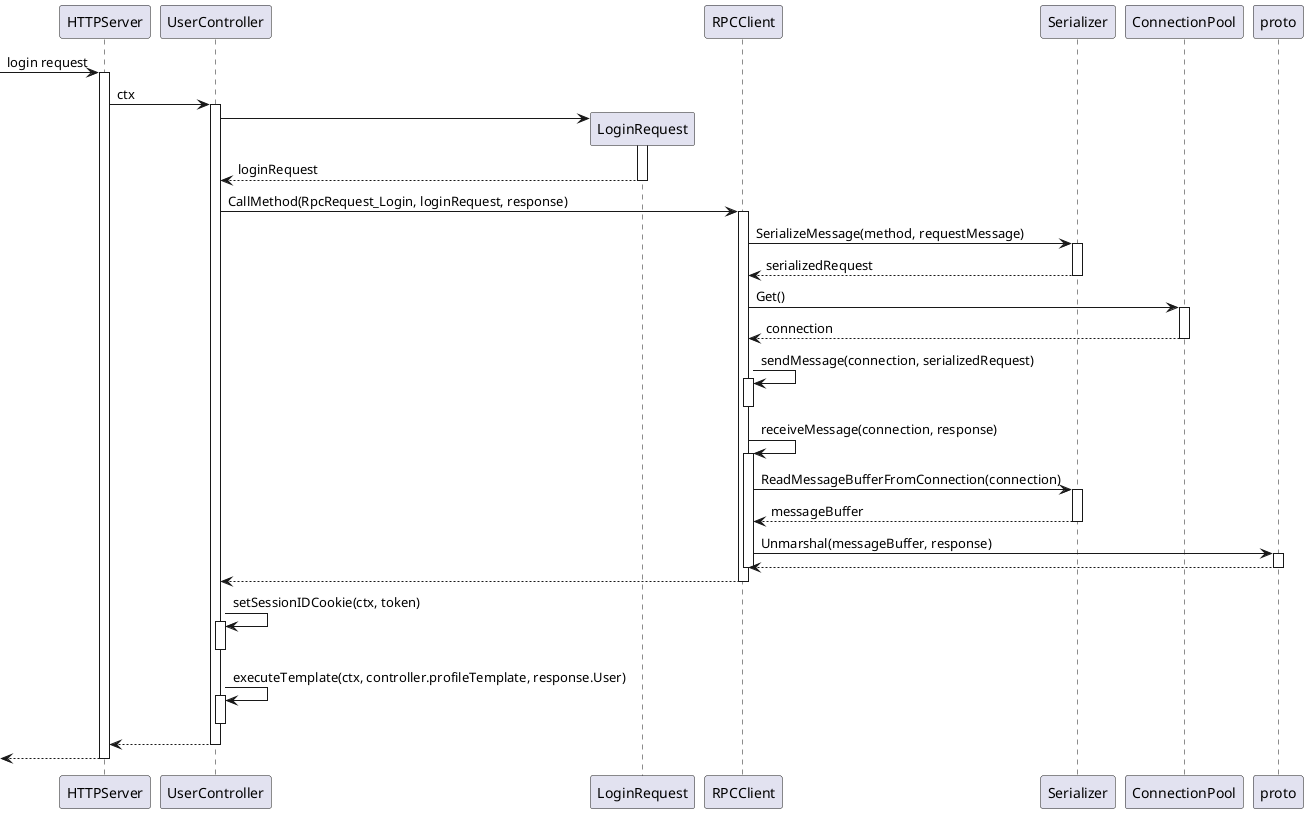 @startuml
->HTTPServer: login request
activate HTTPServer

HTTPServer -> UserController: ctx
activate UserController

create LoginRequest
UserController -> LoginRequest
activate LoginRequest
return loginRequest

UserController -> RPCClient: CallMethod(RpcRequest_Login, loginRequest, response)
activate RPCClient

RPCClient -> Serializer: SerializeMessage(method, requestMessage)
activate Serializer
return serializedRequest

RPCClient -> ConnectionPool: Get()
activate ConnectionPool
return connection

RPCClient -> RPCClient: sendMessage(connection, serializedRequest)
activate RPCClient
deactivate RPCClient

RPCClient -> RPCClient: receiveMessage(connection, response)
activate RPCClient

RPCClient -> Serializer: ReadMessageBufferFromConnection(connection)
activate Serializer
return messageBuffer

RPCClient -> proto: Unmarshal(messageBuffer, response)
activate proto
return

deactivate RPCClient




return


UserController -> UserController: setSessionIDCookie(ctx, token)
activate UserController
deactivate UserController

UserController -> UserController: executeTemplate(ctx, controller.profileTemplate, response.User)
activate UserController
deactivate UserController

return
return
@enduml